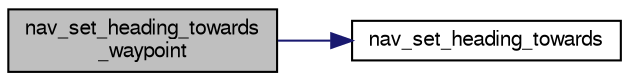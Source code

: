 digraph "nav_set_heading_towards_waypoint"
{
  edge [fontname="FreeSans",fontsize="10",labelfontname="FreeSans",labelfontsize="10"];
  node [fontname="FreeSans",fontsize="10",shape=record];
  rankdir="LR";
  Node1 [label="nav_set_heading_towards\l_waypoint",height=0.2,width=0.4,color="black", fillcolor="grey75", style="filled", fontcolor="black"];
  Node1 -> Node2 [color="midnightblue",fontsize="10",style="solid",fontname="FreeSans"];
  Node2 [label="nav_set_heading_towards",height=0.2,width=0.4,color="black", fillcolor="white", style="filled",URL="$rotorcraft_2navigation_8c.html#a497df0753fcbcd7b681341695228527c",tooltip="Set heading to point towards x,y position in local coordinates. "];
}
